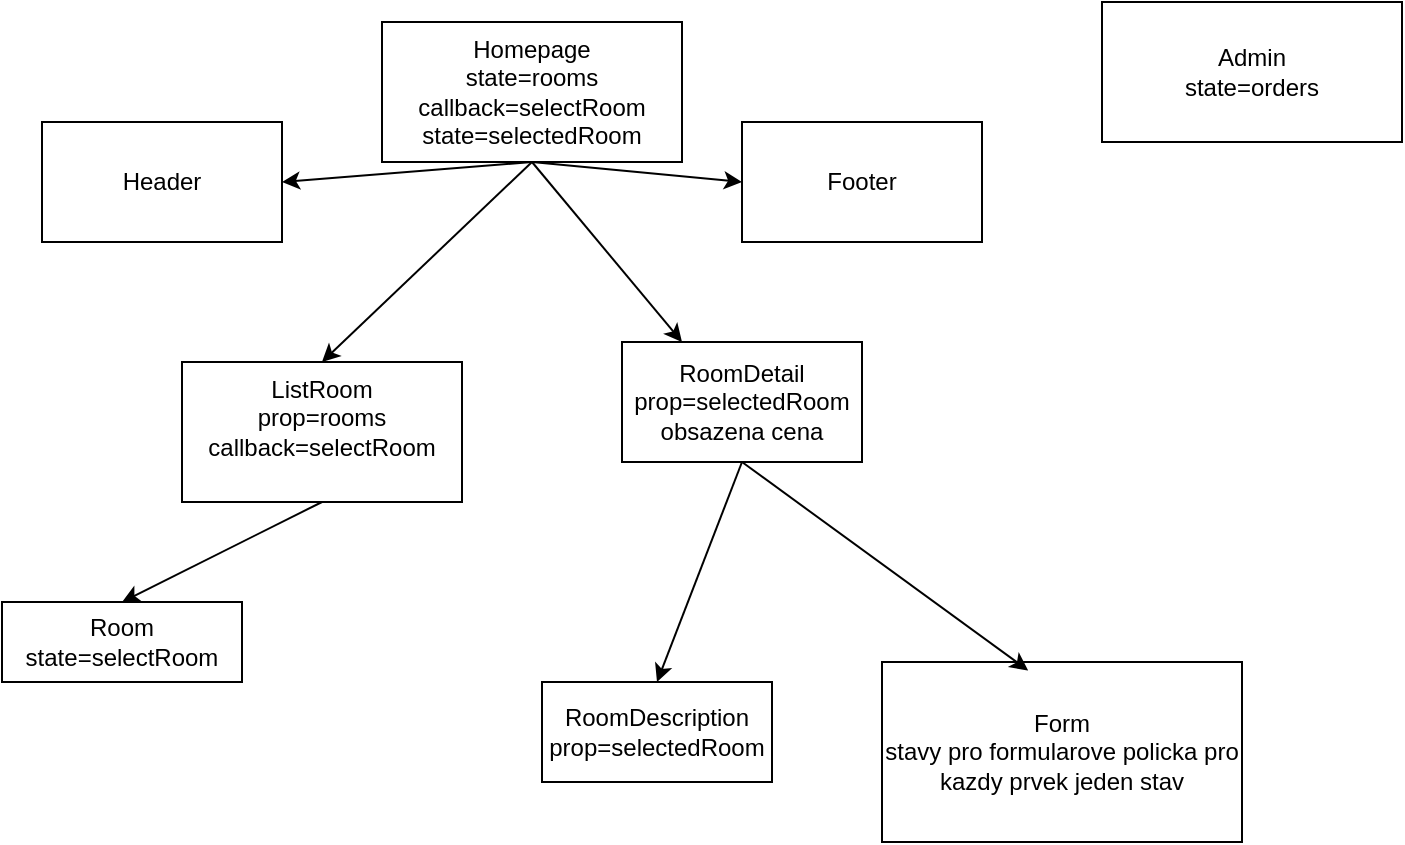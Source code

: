 <mxfile>
    <diagram id="WKbvuVIWfefiAYe6vUld" name="Page-1">
        <mxGraphModel dx="740" dy="351" grid="1" gridSize="10" guides="1" tooltips="1" connect="1" arrows="1" fold="1" page="1" pageScale="1" pageWidth="850" pageHeight="1100" math="0" shadow="0">
            <root>
                <mxCell id="0"/>
                <mxCell id="1" parent="0"/>
                <mxCell id="9" style="edgeStyle=none;html=1;exitX=0.5;exitY=1;exitDx=0;exitDy=0;entryX=1;entryY=0.5;entryDx=0;entryDy=0;" edge="1" parent="1" source="2" target="8">
                    <mxGeometry relative="1" as="geometry"/>
                </mxCell>
                <mxCell id="10" style="edgeStyle=none;html=1;exitX=0.5;exitY=1;exitDx=0;exitDy=0;entryX=0;entryY=0.5;entryDx=0;entryDy=0;" edge="1" parent="1" source="2" target="4">
                    <mxGeometry relative="1" as="geometry"/>
                </mxCell>
                <mxCell id="11" style="edgeStyle=none;html=1;exitX=0.5;exitY=1;exitDx=0;exitDy=0;entryX=0.5;entryY=0;entryDx=0;entryDy=0;" edge="1" parent="1" source="2" target="5">
                    <mxGeometry relative="1" as="geometry"/>
                </mxCell>
                <mxCell id="18" style="edgeStyle=none;html=1;exitX=0.5;exitY=1;exitDx=0;exitDy=0;entryX=0.25;entryY=0;entryDx=0;entryDy=0;" edge="1" parent="1" source="2" target="7">
                    <mxGeometry relative="1" as="geometry"/>
                </mxCell>
                <mxCell id="2" value="Homepage&lt;div&gt;state=rooms&lt;/div&gt;&lt;div&gt;callback=selectRoom&lt;/div&gt;&lt;div&gt;state=selectedRoom&lt;/div&gt;" style="rounded=0;whiteSpace=wrap;html=1;" vertex="1" parent="1">
                    <mxGeometry x="200" y="20" width="150" height="70" as="geometry"/>
                </mxCell>
                <mxCell id="3" value="RoomDescription&lt;div&gt;prop=selectedRoom&lt;/div&gt;" style="rounded=0;whiteSpace=wrap;html=1;" vertex="1" parent="1">
                    <mxGeometry x="280" y="350" width="115" height="50" as="geometry"/>
                </mxCell>
                <mxCell id="4" value="Footer" style="rounded=0;whiteSpace=wrap;html=1;" vertex="1" parent="1">
                    <mxGeometry x="380" y="70" width="120" height="60" as="geometry"/>
                </mxCell>
                <mxCell id="12" style="edgeStyle=none;html=1;exitX=0.5;exitY=1;exitDx=0;exitDy=0;entryX=0.5;entryY=0;entryDx=0;entryDy=0;" edge="1" parent="1" source="5" target="6">
                    <mxGeometry relative="1" as="geometry"/>
                </mxCell>
                <mxCell id="5" value="ListRoom&lt;div&gt;&lt;font color=&quot;#000000&quot;&gt;prop=rooms&lt;/font&gt;&lt;/div&gt;&lt;div&gt;&lt;font color=&quot;#000000&quot;&gt;&lt;font color=&quot;#000000&quot;&gt;callback=selectRoom&lt;br&gt;&lt;/font&gt;&lt;/font&gt;&lt;div&gt;&lt;br&gt;&lt;/div&gt;&lt;/div&gt;" style="rounded=0;whiteSpace=wrap;html=1;" vertex="1" parent="1">
                    <mxGeometry x="100" y="190" width="140" height="70" as="geometry"/>
                </mxCell>
                <mxCell id="6" value="Room&lt;div&gt;state=selectRoom&lt;/div&gt;" style="rounded=0;whiteSpace=wrap;html=1;" vertex="1" parent="1">
                    <mxGeometry x="10" y="310" width="120" height="40" as="geometry"/>
                </mxCell>
                <mxCell id="15" style="edgeStyle=none;html=1;exitX=0.5;exitY=1;exitDx=0;exitDy=0;entryX=0.5;entryY=0;entryDx=0;entryDy=0;" edge="1" parent="1" source="7" target="3">
                    <mxGeometry relative="1" as="geometry"/>
                </mxCell>
                <mxCell id="7" value="RoomDetail&lt;div&gt;prop=selectedRoom&lt;/div&gt;&lt;div&gt;obsazena cena&lt;/div&gt;" style="rounded=0;whiteSpace=wrap;html=1;" vertex="1" parent="1">
                    <mxGeometry x="320" y="180" width="120" height="60" as="geometry"/>
                </mxCell>
                <mxCell id="8" value="Header" style="rounded=0;whiteSpace=wrap;html=1;" vertex="1" parent="1">
                    <mxGeometry x="30" y="70" width="120" height="60" as="geometry"/>
                </mxCell>
                <mxCell id="14" value="Form&lt;div&gt;stavy pro formularove policka pro kazdy prvek jeden stav&lt;/div&gt;" style="rounded=0;whiteSpace=wrap;html=1;" vertex="1" parent="1">
                    <mxGeometry x="450" y="340" width="180" height="90" as="geometry"/>
                </mxCell>
                <mxCell id="16" style="edgeStyle=none;html=1;exitX=0.5;exitY=1;exitDx=0;exitDy=0;entryX=0.406;entryY=0.047;entryDx=0;entryDy=0;entryPerimeter=0;" edge="1" parent="1" source="7" target="14">
                    <mxGeometry relative="1" as="geometry"/>
                </mxCell>
                <mxCell id="64" value="Admin&lt;div&gt;state=orders&lt;/div&gt;" style="rounded=0;whiteSpace=wrap;html=1;" vertex="1" parent="1">
                    <mxGeometry x="560" y="10" width="150" height="70" as="geometry"/>
                </mxCell>
            </root>
        </mxGraphModel>
    </diagram>
</mxfile>
